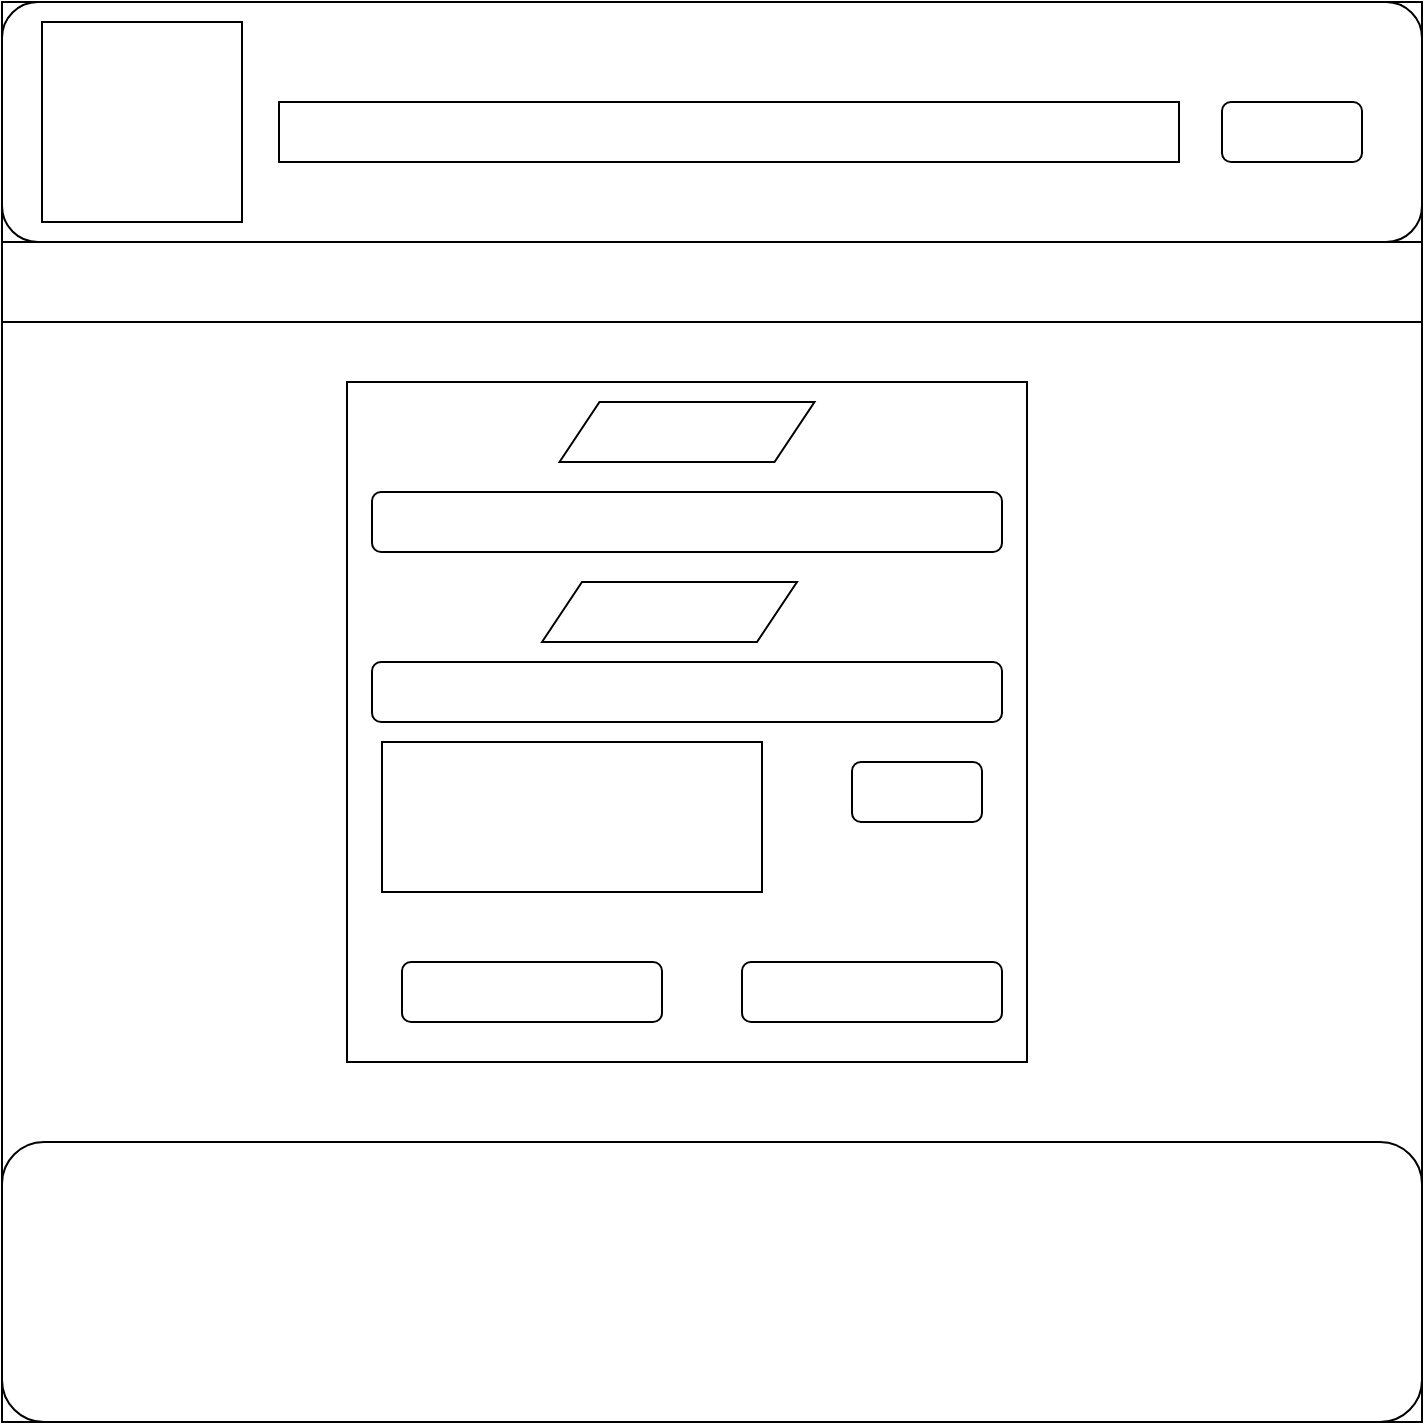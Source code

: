 <mxfile version="13.5.9" type="github"><diagram id="Jy1rgZVxzxXq23KMICDE" name="Page-1"><mxGraphModel dx="1422" dy="762" grid="1" gridSize="10" guides="1" tooltips="1" connect="1" arrows="1" fold="1" page="1" pageScale="1" pageWidth="827" pageHeight="1169" math="0" shadow="0"><root><mxCell id="0"/><mxCell id="1" parent="0"/><mxCell id="Lzvdz-8dTtLmax6uGPOP-1" value="" style="whiteSpace=wrap;html=1;aspect=fixed;" vertex="1" parent="1"><mxGeometry x="50" y="340" width="710" height="710" as="geometry"/></mxCell><mxCell id="Lzvdz-8dTtLmax6uGPOP-3" value="" style="rounded=1;whiteSpace=wrap;html=1;" vertex="1" parent="1"><mxGeometry x="50" y="340" width="710" height="120" as="geometry"/></mxCell><mxCell id="Lzvdz-8dTtLmax6uGPOP-4" value="" style="rounded=0;whiteSpace=wrap;html=1;" vertex="1" parent="1"><mxGeometry x="50" y="460" width="710" height="40" as="geometry"/></mxCell><mxCell id="Lzvdz-8dTtLmax6uGPOP-5" value="" style="rounded=0;whiteSpace=wrap;html=1;" vertex="1" parent="1"><mxGeometry x="188.5" y="390" width="450" height="30" as="geometry"/></mxCell><mxCell id="Lzvdz-8dTtLmax6uGPOP-6" value="" style="rounded=1;whiteSpace=wrap;html=1;" vertex="1" parent="1"><mxGeometry x="660" y="390" width="70" height="30" as="geometry"/></mxCell><mxCell id="Lzvdz-8dTtLmax6uGPOP-7" value="" style="whiteSpace=wrap;html=1;aspect=fixed;" vertex="1" parent="1"><mxGeometry x="70" y="350" width="100" height="100" as="geometry"/></mxCell><mxCell id="Lzvdz-8dTtLmax6uGPOP-8" value="" style="whiteSpace=wrap;html=1;aspect=fixed;" vertex="1" parent="1"><mxGeometry x="222.5" y="530" width="340" height="340" as="geometry"/></mxCell><mxCell id="Lzvdz-8dTtLmax6uGPOP-9" value="" style="rounded=1;whiteSpace=wrap;html=1;" vertex="1" parent="1"><mxGeometry x="235" y="585" width="315" height="30" as="geometry"/></mxCell><mxCell id="Lzvdz-8dTtLmax6uGPOP-10" value="" style="rounded=1;whiteSpace=wrap;html=1;" vertex="1" parent="1"><mxGeometry x="235" y="670" width="315" height="30" as="geometry"/></mxCell><mxCell id="Lzvdz-8dTtLmax6uGPOP-11" value="" style="rounded=1;whiteSpace=wrap;html=1;" vertex="1" parent="1"><mxGeometry x="475" y="720" width="65" height="30" as="geometry"/></mxCell><mxCell id="Lzvdz-8dTtLmax6uGPOP-12" value="" style="rounded=1;whiteSpace=wrap;html=1;" vertex="1" parent="1"><mxGeometry x="250" y="820" width="130" height="30" as="geometry"/></mxCell><mxCell id="Lzvdz-8dTtLmax6uGPOP-13" value="" style="rounded=1;whiteSpace=wrap;html=1;" vertex="1" parent="1"><mxGeometry x="420" y="820" width="130" height="30" as="geometry"/></mxCell><mxCell id="Lzvdz-8dTtLmax6uGPOP-15" value="" style="rounded=0;whiteSpace=wrap;html=1;" vertex="1" parent="1"><mxGeometry x="240" y="710" width="190" height="75" as="geometry"/></mxCell><mxCell id="Lzvdz-8dTtLmax6uGPOP-16" value="" style="shape=parallelogram;perimeter=parallelogramPerimeter;whiteSpace=wrap;html=1;fixedSize=1;" vertex="1" parent="1"><mxGeometry x="328.75" y="540" width="127.5" height="30" as="geometry"/></mxCell><mxCell id="Lzvdz-8dTtLmax6uGPOP-17" value="" style="shape=parallelogram;perimeter=parallelogramPerimeter;whiteSpace=wrap;html=1;fixedSize=1;" vertex="1" parent="1"><mxGeometry x="320" y="630" width="127.5" height="30" as="geometry"/></mxCell><mxCell id="Lzvdz-8dTtLmax6uGPOP-21" value="" style="rounded=1;whiteSpace=wrap;html=1;" vertex="1" parent="1"><mxGeometry x="50" y="910" width="710" height="140" as="geometry"/></mxCell></root></mxGraphModel></diagram></mxfile>
